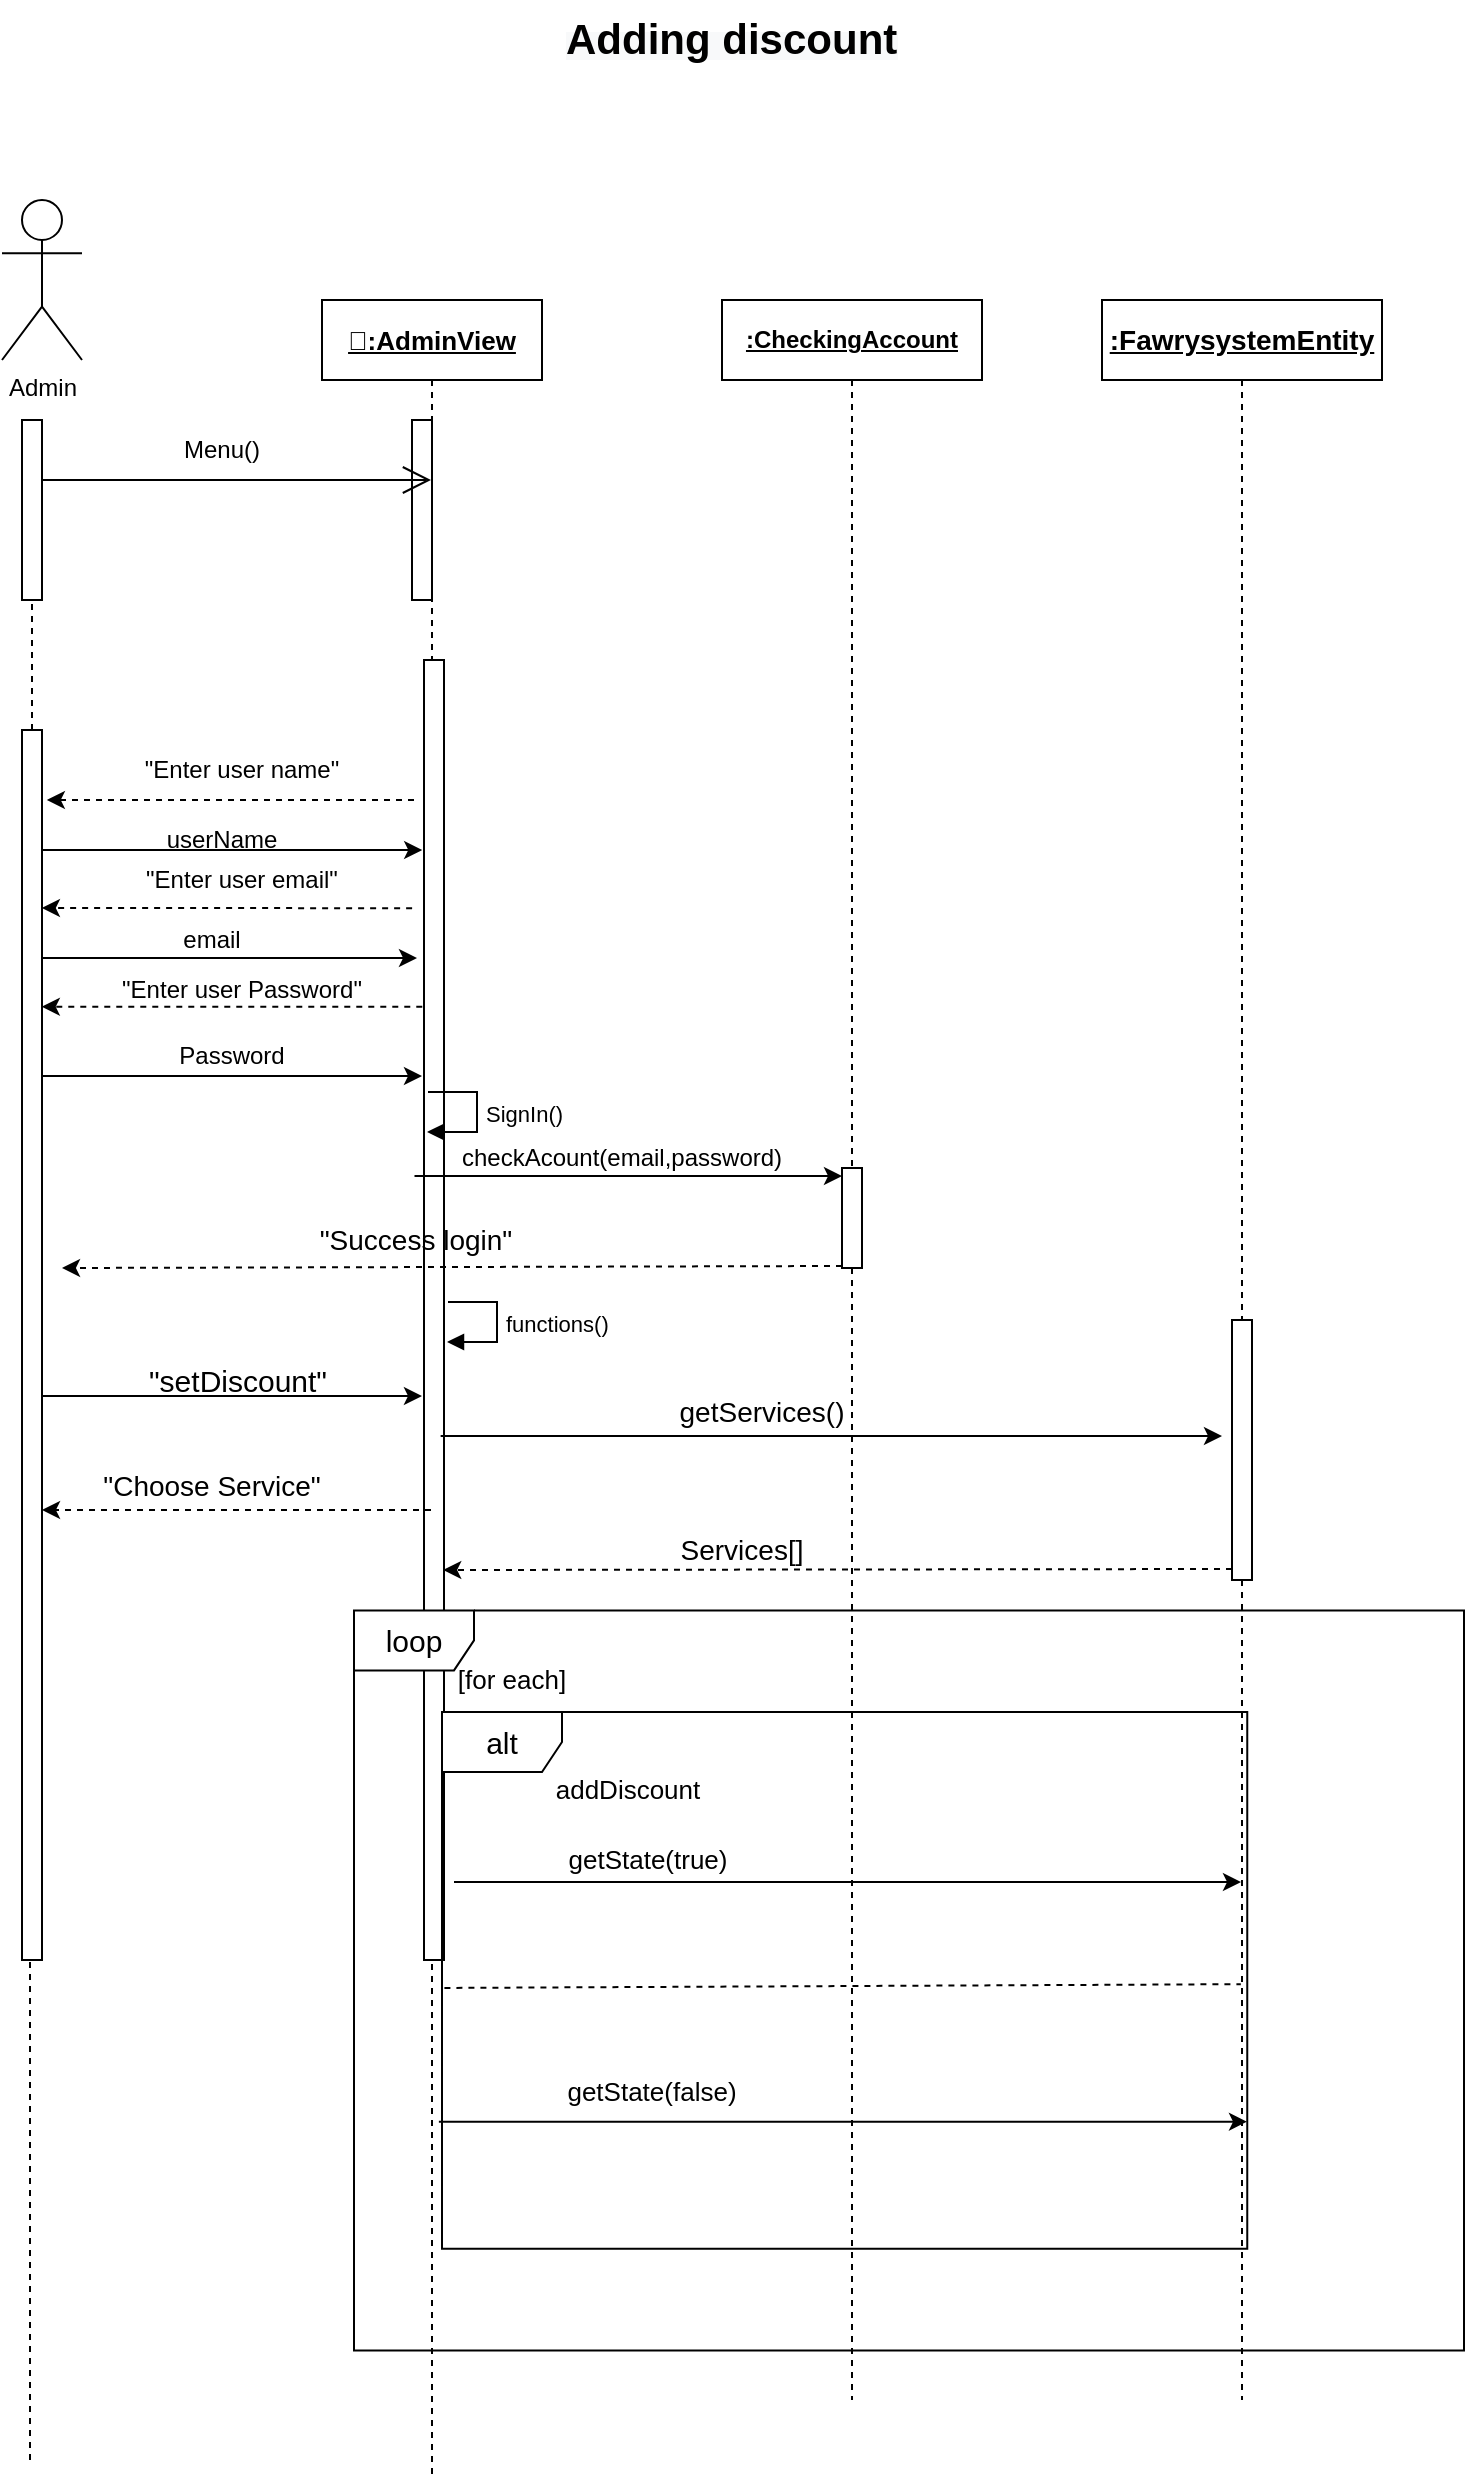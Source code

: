 <mxfile version="20.2.3" type="device"><diagram id="I2_yuQzw7RQONDJCZfEh" name="Page-1"><mxGraphModel dx="1038" dy="649" grid="1" gridSize="10" guides="1" tooltips="1" connect="1" arrows="1" fold="1" page="1" pageScale="1" pageWidth="850" pageHeight="1100" math="0" shadow="0"><root><mxCell id="0"/><mxCell id="1" parent="0"/><mxCell id="VsE0F6J8vIxqoXo_R7Gd-1" value="Admin" style="shape=umlActor;verticalLabelPosition=bottom;verticalAlign=top;html=1;outlineConnect=0;" vertex="1" parent="1"><mxGeometry x="60" y="140" width="40" height="80" as="geometry"/></mxCell><mxCell id="VsE0F6J8vIxqoXo_R7Gd-2" value="" style="endArrow=none;dashed=1;html=1;rounded=0;startArrow=none;" edge="1" parent="1" source="VsE0F6J8vIxqoXo_R7Gd-29"><mxGeometry width="50" height="50" relative="1" as="geometry"><mxPoint x="80" y="1040" as="sourcePoint"/><mxPoint x="80" y="250" as="targetPoint"/></mxGeometry></mxCell><mxCell id="VsE0F6J8vIxqoXo_R7Gd-3" value="&lt;b style=&quot;&quot;&gt;&lt;u&gt;&lt;font style=&quot;font-size: 13px;&quot;&gt;:ِAdminView&lt;/font&gt;&lt;/u&gt;&lt;/b&gt;" style="shape=umlLifeline;perimeter=lifelinePerimeter;whiteSpace=wrap;html=1;container=1;collapsible=0;recursiveResize=0;outlineConnect=0;" vertex="1" parent="1"><mxGeometry x="220" y="190" width="110" height="1090" as="geometry"/></mxCell><mxCell id="VsE0F6J8vIxqoXo_R7Gd-4" value="" style="html=1;points=[];perimeter=orthogonalPerimeter;fontSize=12;" vertex="1" parent="VsE0F6J8vIxqoXo_R7Gd-3"><mxGeometry x="45" y="60" width="10" height="90" as="geometry"/></mxCell><mxCell id="VsE0F6J8vIxqoXo_R7Gd-5" value="" style="html=1;points=[];perimeter=orthogonalPerimeter;fontSize=12;" vertex="1" parent="VsE0F6J8vIxqoXo_R7Gd-3"><mxGeometry x="51" y="180" width="10" height="650" as="geometry"/></mxCell><mxCell id="VsE0F6J8vIxqoXo_R7Gd-6" value="&lt;u&gt;&lt;b&gt;:CheckingAccount&lt;/b&gt;&lt;/u&gt;" style="shape=umlLifeline;perimeter=lifelinePerimeter;whiteSpace=wrap;html=1;container=1;collapsible=0;recursiveResize=0;outlineConnect=0;" vertex="1" parent="1"><mxGeometry x="420" y="190" width="130" height="1050" as="geometry"/></mxCell><mxCell id="VsE0F6J8vIxqoXo_R7Gd-7" value="&lt;span style=&quot;font-size: 14px;&quot;&gt;getServices()&lt;/span&gt;" style="text;html=1;strokeColor=none;fillColor=none;align=center;verticalAlign=middle;whiteSpace=wrap;rounded=0;fontSize=12;" vertex="1" parent="VsE0F6J8vIxqoXo_R7Gd-6"><mxGeometry x="-10" y="541" width="60" height="30" as="geometry"/></mxCell><mxCell id="VsE0F6J8vIxqoXo_R7Gd-8" value="" style="endArrow=open;endFill=1;endSize=12;html=1;rounded=0;" edge="1" parent="1" target="VsE0F6J8vIxqoXo_R7Gd-3"><mxGeometry width="160" relative="1" as="geometry"><mxPoint x="80" y="280" as="sourcePoint"/><mxPoint x="530" y="350" as="targetPoint"/></mxGeometry></mxCell><mxCell id="VsE0F6J8vIxqoXo_R7Gd-9" value="Menu()" style="text;html=1;strokeColor=none;fillColor=none;align=center;verticalAlign=middle;whiteSpace=wrap;rounded=0;" vertex="1" parent="1"><mxGeometry x="140" y="250" width="60" height="30" as="geometry"/></mxCell><mxCell id="VsE0F6J8vIxqoXo_R7Gd-10" value="SignIn()" style="edgeStyle=orthogonalEdgeStyle;html=1;align=left;spacingLeft=2;endArrow=block;rounded=0;entryX=1;entryY=0;" edge="1" parent="1"><mxGeometry relative="1" as="geometry"><mxPoint x="273.0" y="586" as="sourcePoint"/><Array as="points"><mxPoint x="297.5" y="586"/></Array><mxPoint x="272.5" y="606" as="targetPoint"/></mxGeometry></mxCell><mxCell id="VsE0F6J8vIxqoXo_R7Gd-11" value="" style="endArrow=classic;html=1;rounded=0;exitX=0.483;exitY=0.273;exitDx=0;exitDy=0;exitPerimeter=0;entryX=0.155;entryY=0.273;entryDx=0;entryDy=0;entryPerimeter=0;dashed=1;" edge="1" parent="1"><mxGeometry width="50" height="50" relative="1" as="geometry"><mxPoint x="270.14" y="543.37" as="sourcePoint"/><mxPoint x="79.9" y="543.37" as="targetPoint"/></mxGeometry></mxCell><mxCell id="VsE0F6J8vIxqoXo_R7Gd-12" value="&quot;Enter user name&quot;" style="text;html=1;strokeColor=none;fillColor=none;align=center;verticalAlign=middle;whiteSpace=wrap;rounded=0;" vertex="1" parent="1"><mxGeometry x="125" y="410" width="110" height="30" as="geometry"/></mxCell><mxCell id="VsE0F6J8vIxqoXo_R7Gd-13" value="userName" style="text;html=1;strokeColor=none;fillColor=none;align=center;verticalAlign=middle;whiteSpace=wrap;rounded=0;" vertex="1" parent="1"><mxGeometry x="140" y="445" width="60" height="30" as="geometry"/></mxCell><mxCell id="VsE0F6J8vIxqoXo_R7Gd-14" value="" style="endArrow=classic;html=1;rounded=0;dashed=1;startArrow=none;" edge="1" parent="1"><mxGeometry width="50" height="50" relative="1" as="geometry"><mxPoint x="266" y="440" as="sourcePoint"/><mxPoint x="82.42" y="440" as="targetPoint"/></mxGeometry></mxCell><mxCell id="VsE0F6J8vIxqoXo_R7Gd-15" value="&quot;Enter user email&quot;" style="text;html=1;strokeColor=none;fillColor=none;align=center;verticalAlign=middle;whiteSpace=wrap;rounded=0;" vertex="1" parent="1"><mxGeometry x="125" y="465" width="110" height="30" as="geometry"/></mxCell><mxCell id="VsE0F6J8vIxqoXo_R7Gd-16" value="" style="endArrow=classic;html=1;rounded=0;exitX=0.155;exitY=0.364;exitDx=0;exitDy=0;exitPerimeter=0;entryX=0.483;entryY=0.364;entryDx=0;entryDy=0;entryPerimeter=0;" edge="1" parent="1"><mxGeometry width="50" height="50" relative="1" as="geometry"><mxPoint x="79.86" y="465.0" as="sourcePoint"/><mxPoint x="270.1" y="465.0" as="targetPoint"/></mxGeometry></mxCell><mxCell id="VsE0F6J8vIxqoXo_R7Gd-17" value="email" style="text;html=1;strokeColor=none;fillColor=none;align=center;verticalAlign=middle;whiteSpace=wrap;rounded=0;" vertex="1" parent="1"><mxGeometry x="134.98" y="495" width="60" height="30" as="geometry"/></mxCell><mxCell id="VsE0F6J8vIxqoXo_R7Gd-18" value="&quot;Enter user Password&quot;" style="text;html=1;strokeColor=none;fillColor=none;align=center;verticalAlign=middle;whiteSpace=wrap;rounded=0;" vertex="1" parent="1"><mxGeometry x="110" y="520" width="140.02" height="30" as="geometry"/></mxCell><mxCell id="VsE0F6J8vIxqoXo_R7Gd-19" value="" style="endArrow=classic;html=1;rounded=0;" edge="1" parent="1"><mxGeometry width="50" height="50" relative="1" as="geometry"><mxPoint x="80" y="578" as="sourcePoint"/><mxPoint x="270" y="578" as="targetPoint"/></mxGeometry></mxCell><mxCell id="VsE0F6J8vIxqoXo_R7Gd-20" value="Password" style="text;html=1;strokeColor=none;fillColor=none;align=center;verticalAlign=middle;whiteSpace=wrap;rounded=0;" vertex="1" parent="1"><mxGeometry x="144.98" y="553" width="60" height="30" as="geometry"/></mxCell><mxCell id="VsE0F6J8vIxqoXo_R7Gd-21" value="" style="endArrow=classic;html=1;rounded=0;" edge="1" parent="1"><mxGeometry width="50" height="50" relative="1" as="geometry"><mxPoint x="77.5" y="519" as="sourcePoint"/><mxPoint x="267.5" y="519" as="targetPoint"/></mxGeometry></mxCell><mxCell id="VsE0F6J8vIxqoXo_R7Gd-22" value="" style="endArrow=classic;html=1;rounded=0;exitX=0.483;exitY=0.273;exitDx=0;exitDy=0;exitPerimeter=0;dashed=1;" edge="1" parent="1"><mxGeometry width="50" height="50" relative="1" as="geometry"><mxPoint x="265.06" y="494.09" as="sourcePoint"/><mxPoint x="79.94" y="494" as="targetPoint"/></mxGeometry></mxCell><mxCell id="VsE0F6J8vIxqoXo_R7Gd-23" value="" style="endArrow=classic;html=1;rounded=0;exitX=0.5;exitY=0;exitDx=0;exitDy=0;" edge="1" parent="1"><mxGeometry width="50" height="50" relative="1" as="geometry"><mxPoint x="266.25" y="628" as="sourcePoint"/><mxPoint x="480.0" y="628.0" as="targetPoint"/></mxGeometry></mxCell><mxCell id="VsE0F6J8vIxqoXo_R7Gd-24" value="checkAcount(email,password)" style="text;html=1;strokeColor=none;fillColor=none;align=center;verticalAlign=middle;whiteSpace=wrap;rounded=0;" vertex="1" parent="1"><mxGeometry x="320" y="604" width="100" height="30" as="geometry"/></mxCell><mxCell id="VsE0F6J8vIxqoXo_R7Gd-25" value="" style="endArrow=classic;html=1;rounded=0;dashed=1;" edge="1" parent="1"><mxGeometry width="50" height="50" relative="1" as="geometry"><mxPoint x="480.0" y="673" as="sourcePoint"/><mxPoint x="90" y="674.0" as="targetPoint"/></mxGeometry></mxCell><mxCell id="VsE0F6J8vIxqoXo_R7Gd-26" value="&lt;u&gt;&lt;b&gt;:FawrysystemEntity&lt;/b&gt;&lt;/u&gt;" style="shape=umlLifeline;perimeter=lifelinePerimeter;whiteSpace=wrap;html=1;container=1;collapsible=0;recursiveResize=0;outlineConnect=0;fontSize=14;" vertex="1" parent="1"><mxGeometry x="610" y="190" width="140" height="1050" as="geometry"/></mxCell><mxCell id="VsE0F6J8vIxqoXo_R7Gd-27" value="" style="html=1;points=[];perimeter=orthogonalPerimeter;fontSize=12;" vertex="1" parent="VsE0F6J8vIxqoXo_R7Gd-26"><mxGeometry x="65" y="510" width="10" height="130" as="geometry"/></mxCell><mxCell id="VsE0F6J8vIxqoXo_R7Gd-28" value="" style="endArrow=classic;html=1;rounded=0;dashed=1;entryX=0.96;entryY=0.7;entryDx=0;entryDy=0;entryPerimeter=0;" edge="1" parent="VsE0F6J8vIxqoXo_R7Gd-26" target="VsE0F6J8vIxqoXo_R7Gd-5"><mxGeometry width="50" height="50" relative="1" as="geometry"><mxPoint x="65.0" y="634.5" as="sourcePoint"/><mxPoint x="-325" y="635.5" as="targetPoint"/></mxGeometry></mxCell><mxCell id="VsE0F6J8vIxqoXo_R7Gd-29" value="" style="html=1;points=[];perimeter=orthogonalPerimeter;fontSize=12;" vertex="1" parent="1"><mxGeometry x="70" y="250" width="10" height="90" as="geometry"/></mxCell><mxCell id="VsE0F6J8vIxqoXo_R7Gd-30" value="" style="endArrow=none;dashed=1;html=1;rounded=0;startArrow=none;" edge="1" parent="1" source="VsE0F6J8vIxqoXo_R7Gd-31" target="VsE0F6J8vIxqoXo_R7Gd-29"><mxGeometry width="50" height="50" relative="1" as="geometry"><mxPoint x="80" y="1040" as="sourcePoint"/><mxPoint x="80" y="250" as="targetPoint"/></mxGeometry></mxCell><mxCell id="VsE0F6J8vIxqoXo_R7Gd-31" value="" style="html=1;points=[];perimeter=orthogonalPerimeter;fontSize=12;" vertex="1" parent="1"><mxGeometry x="70" y="405" width="10" height="615" as="geometry"/></mxCell><mxCell id="VsE0F6J8vIxqoXo_R7Gd-32" value="" style="endArrow=none;dashed=1;html=1;rounded=0;startArrow=none;" edge="1" parent="1" target="VsE0F6J8vIxqoXo_R7Gd-31"><mxGeometry width="50" height="50" relative="1" as="geometry"><mxPoint x="74" y="1270" as="sourcePoint"/><mxPoint x="80" y="340" as="targetPoint"/></mxGeometry></mxCell><mxCell id="VsE0F6J8vIxqoXo_R7Gd-33" value="&lt;font style=&quot;font-size: 14px;&quot;&gt;&quot;Success login&quot;&lt;/font&gt;" style="text;html=1;strokeColor=none;fillColor=none;align=center;verticalAlign=middle;whiteSpace=wrap;rounded=0;" vertex="1" parent="1"><mxGeometry x="132.5" y="645" width="267.5" height="30" as="geometry"/></mxCell><mxCell id="VsE0F6J8vIxqoXo_R7Gd-34" value="" style="html=1;points=[];perimeter=orthogonalPerimeter;fontSize=12;" vertex="1" parent="1"><mxGeometry x="480" y="624" width="10" height="50" as="geometry"/></mxCell><mxCell id="VsE0F6J8vIxqoXo_R7Gd-35" value="" style="endArrow=classic;html=1;rounded=0;fontSize=14;dashed=1;" edge="1" parent="1"><mxGeometry width="50" height="50" relative="1" as="geometry"><mxPoint x="274.5" y="795" as="sourcePoint"/><mxPoint x="80" y="795" as="targetPoint"/></mxGeometry></mxCell><mxCell id="VsE0F6J8vIxqoXo_R7Gd-36" value="&quot;Choose Service&quot;" style="text;html=1;strokeColor=none;fillColor=none;align=center;verticalAlign=middle;whiteSpace=wrap;rounded=0;fontSize=14;" vertex="1" parent="1"><mxGeometry x="95" y="768" width="140" height="30" as="geometry"/></mxCell><mxCell id="VsE0F6J8vIxqoXo_R7Gd-37" value="" style="endArrow=classic;html=1;rounded=0;fontSize=12;" edge="1" parent="1"><mxGeometry width="50" height="50" relative="1" as="geometry"><mxPoint x="279.324" y="758" as="sourcePoint"/><mxPoint x="670" y="758" as="targetPoint"/></mxGeometry></mxCell><mxCell id="VsE0F6J8vIxqoXo_R7Gd-38" value="&lt;b style=&quot;color: rgb(0, 0, 0); font-family: Helvetica; font-size: 12px; font-style: normal; font-variant-ligatures: normal; font-variant-caps: normal; letter-spacing: normal; orphans: 2; text-align: center; text-indent: 0px; text-transform: none; widows: 2; word-spacing: 0px; -webkit-text-stroke-width: 0px; background-color: rgb(248, 249, 250); text-decoration-thickness: initial; text-decoration-style: initial; text-decoration-color: initial;&quot;&gt;&lt;font style=&quot;font-size: 21px;&quot;&gt;Adding discount&lt;/font&gt;&lt;/b&gt;" style="text;whiteSpace=wrap;html=1;fontSize=21;" vertex="1" parent="1"><mxGeometry x="340" y="40" width="230" height="50" as="geometry"/></mxCell><mxCell id="VsE0F6J8vIxqoXo_R7Gd-39" value="functions()" style="edgeStyle=orthogonalEdgeStyle;html=1;align=left;spacingLeft=2;endArrow=block;rounded=0;entryX=1;entryY=0;" edge="1" parent="1"><mxGeometry relative="1" as="geometry"><mxPoint x="283.0" y="691" as="sourcePoint"/><Array as="points"><mxPoint x="307.5" y="691"/></Array><mxPoint x="282.5" y="711" as="targetPoint"/></mxGeometry></mxCell><mxCell id="VsE0F6J8vIxqoXo_R7Gd-40" value="" style="endArrow=classic;html=1;rounded=0;" edge="1" parent="1"><mxGeometry width="50" height="50" relative="1" as="geometry"><mxPoint x="79.98" y="738" as="sourcePoint"/><mxPoint x="269.98" y="738" as="targetPoint"/></mxGeometry></mxCell><mxCell id="VsE0F6J8vIxqoXo_R7Gd-41" value="&lt;font style=&quot;font-size: 15px;&quot;&gt;&quot;setDiscount&quot;&lt;/font&gt;" style="text;html=1;strokeColor=none;fillColor=none;align=center;verticalAlign=middle;whiteSpace=wrap;rounded=0;fontSize=14;" vertex="1" parent="1"><mxGeometry x="148.01" y="715" width="60" height="30" as="geometry"/></mxCell><mxCell id="VsE0F6J8vIxqoXo_R7Gd-42" value="&lt;span style=&quot;font-size: 14px;&quot;&gt;Services[]&lt;/span&gt;" style="text;html=1;strokeColor=none;fillColor=none;align=center;verticalAlign=middle;whiteSpace=wrap;rounded=0;fontSize=12;" vertex="1" parent="1"><mxGeometry x="400" y="800" width="60" height="30" as="geometry"/></mxCell><mxCell id="VsE0F6J8vIxqoXo_R7Gd-43" value="alt" style="shape=umlFrame;whiteSpace=wrap;html=1;fontSize=15;" vertex="1" parent="1"><mxGeometry x="280" y="896" width="402.63" height="268.42" as="geometry"/></mxCell><mxCell id="VsE0F6J8vIxqoXo_R7Gd-44" value="addDiscount" style="text;align=center;fontStyle=0;verticalAlign=middle;spacingLeft=3;spacingRight=3;strokeColor=none;rotatable=0;points=[[0,0.5],[1,0.5]];portConstraint=eastwest;fontSize=13;" vertex="1" parent="1"><mxGeometry x="333" y="921" width="80" height="26" as="geometry"/></mxCell><mxCell id="VsE0F6J8vIxqoXo_R7Gd-45" value="" style="endArrow=classic;html=1;rounded=0;fontSize=14;exitX=1.5;exitY=0.94;exitDx=0;exitDy=0;exitPerimeter=0;" edge="1" parent="1" source="VsE0F6J8vIxqoXo_R7Gd-5" target="VsE0F6J8vIxqoXo_R7Gd-26"><mxGeometry width="50" height="50" relative="1" as="geometry"><mxPoint x="330" y="978" as="sourcePoint"/><mxPoint x="636.67" y="978.37" as="targetPoint"/></mxGeometry></mxCell><mxCell id="VsE0F6J8vIxqoXo_R7Gd-46" value="" style="endArrow=none;dashed=1;html=1;rounded=0;fontSize=14;entryX=0.992;entryY=0.507;entryDx=0;entryDy=0;entryPerimeter=0;exitX=0.003;exitY=0.514;exitDx=0;exitDy=0;exitPerimeter=0;" edge="1" parent="1" source="VsE0F6J8vIxqoXo_R7Gd-43" target="VsE0F6J8vIxqoXo_R7Gd-43"><mxGeometry width="50" height="50" relative="1" as="geometry"><mxPoint x="329" y="1046" as="sourcePoint"/><mxPoint x="828" y="1156" as="targetPoint"/></mxGeometry></mxCell><mxCell id="VsE0F6J8vIxqoXo_R7Gd-47" value="loop" style="shape=umlFrame;whiteSpace=wrap;html=1;fontSize=15;" vertex="1" parent="1"><mxGeometry x="236" y="845.21" width="555" height="370" as="geometry"/></mxCell><mxCell id="VsE0F6J8vIxqoXo_R7Gd-48" value="[for each]" style="text;align=center;fontStyle=0;verticalAlign=middle;spacingLeft=3;spacingRight=3;strokeColor=none;rotatable=0;points=[[0,0.5],[1,0.5]];portConstraint=eastwest;fontSize=13;" vertex="1" parent="1"><mxGeometry x="275" y="866" width="80" height="26" as="geometry"/></mxCell><mxCell id="VsE0F6J8vIxqoXo_R7Gd-49" value="getState(true)" style="text;align=center;fontStyle=0;verticalAlign=middle;spacingLeft=3;spacingRight=3;strokeColor=none;rotatable=0;points=[[0,0.5],[1,0.5]];portConstraint=eastwest;fontSize=13;" vertex="1" parent="1"><mxGeometry x="343" y="956" width="80" height="26" as="geometry"/></mxCell><mxCell id="VsE0F6J8vIxqoXo_R7Gd-50" value="" style="endArrow=classic;html=1;rounded=0;fontSize=14;exitX=0.504;exitY=0.955;exitDx=0;exitDy=0;exitPerimeter=0;" edge="1" parent="1"><mxGeometry width="50" height="50" relative="1" as="geometry"><mxPoint x="278.44" y="1100.85" as="sourcePoint"/><mxPoint x="682.5" y="1100.85" as="targetPoint"/></mxGeometry></mxCell><mxCell id="VsE0F6J8vIxqoXo_R7Gd-51" value="getState(false)" style="text;align=center;fontStyle=0;verticalAlign=middle;spacingLeft=3;spacingRight=3;strokeColor=none;rotatable=0;points=[[0,0.5],[1,0.5]];portConstraint=eastwest;fontSize=13;" vertex="1" parent="1"><mxGeometry x="345" y="1072" width="80" height="26" as="geometry"/></mxCell></root></mxGraphModel></diagram></mxfile>